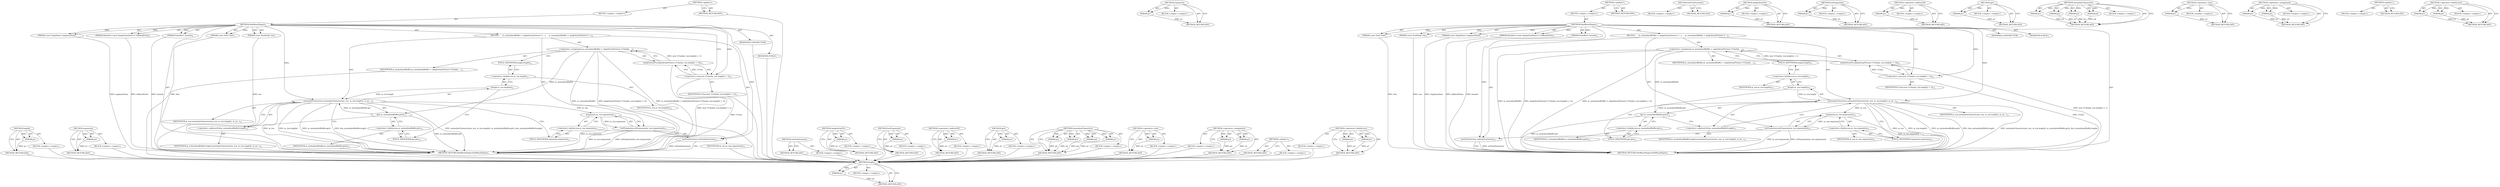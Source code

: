 digraph "&lt;operator&gt;.fieldAccess" {
vulnerable_89 [label=<(METHOD,length)>];
vulnerable_90 [label=<(PARAM,p1)>];
vulnerable_91 [label=<(BLOCK,&lt;empty&gt;,&lt;empty&gt;)>];
vulnerable_92 [label=<(METHOD_RETURN,ANY)>];
vulnerable_110 [label=<(METHOD,expansion)>];
vulnerable_111 [label=<(PARAM,p1)>];
vulnerable_112 [label=<(BLOCK,&lt;empty&gt;,&lt;empty&gt;)>];
vulnerable_113 [label=<(METHOD_RETURN,ANY)>];
vulnerable_6 [label=<(METHOD,&lt;global&gt;)<SUB>1</SUB>>];
vulnerable_7 [label=<(BLOCK,&lt;empty&gt;,&lt;empty&gt;)<SUB>1</SUB>>];
vulnerable_8 [label=<(METHOD,HarfBuzzShaper)<SUB>1</SUB>>];
vulnerable_9 [label=<(PARAM,const Font* font)<SUB>1</SUB>>];
vulnerable_10 [label=<(PARAM,const TextRun&amp; run)<SUB>1</SUB>>];
vulnerable_11 [label=<(PARAM,const GlyphData* emphasisData)<SUB>1</SUB>>];
vulnerable_12 [label=<(PARAM,HashSet&lt;const SimpleFontData*&gt;* fallbackFonts)<SUB>2</SUB>>];
vulnerable_13 [label=<(PARAM,FloatRect* bounds)<SUB>2</SUB>>];
vulnerable_14 [label=<(BLOCK,{
     m_normalizedBuffer = adoptArrayPtr(new U...,{
     m_normalizedBuffer = adoptArrayPtr(new U...)<SUB>10</SUB>>];
vulnerable_15 [label=<(&lt;operator&gt;.assignment,m_normalizedBuffer = adoptArrayPtr(new UChar[m_...)<SUB>11</SUB>>];
vulnerable_16 [label=<(IDENTIFIER,m_normalizedBuffer,m_normalizedBuffer = adoptArrayPtr(new UChar[m_...)<SUB>11</SUB>>];
vulnerable_17 [label=<(adoptArrayPtr,adoptArrayPtr(new UChar[m_run.length() + 1]))<SUB>11</SUB>>];
vulnerable_18 [label=<(&lt;operator&gt;.new,new UChar[m_run.length() + 1])<SUB>11</SUB>>];
vulnerable_19 [label=<(IDENTIFIER,UChar,new UChar[m_run.length() + 1])<SUB>11</SUB>>];
vulnerable_20 [label=<(normalizeCharacters,normalizeCharacters(m_run, m_run.length(), m_no...)<SUB>12</SUB>>];
vulnerable_21 [label=<(IDENTIFIER,m_run,normalizeCharacters(m_run, m_run.length(), m_no...)<SUB>12</SUB>>];
vulnerable_22 [label=<(length,m_run.length())<SUB>12</SUB>>];
vulnerable_23 [label=<(&lt;operator&gt;.fieldAccess,m_run.length)<SUB>12</SUB>>];
vulnerable_24 [label=<(IDENTIFIER,m_run,m_run.length())<SUB>12</SUB>>];
vulnerable_25 [label=<(FIELD_IDENTIFIER,length,length)<SUB>12</SUB>>];
vulnerable_26 [label=<(get,m_normalizedBuffer.get())<SUB>12</SUB>>];
vulnerable_27 [label=<(&lt;operator&gt;.fieldAccess,m_normalizedBuffer.get)<SUB>12</SUB>>];
vulnerable_28 [label=<(IDENTIFIER,m_normalizedBuffer,m_normalizedBuffer.get())<SUB>12</SUB>>];
vulnerable_29 [label=<(FIELD_IDENTIFIER,get,get)<SUB>12</SUB>>];
vulnerable_30 [label=<(&lt;operator&gt;.addressOf,&amp;m_normalizedBufferLength)<SUB>12</SUB>>];
vulnerable_31 [label=<(IDENTIFIER,m_normalizedBufferLength,normalizeCharacters(m_run, m_run.length(), m_no...)<SUB>12</SUB>>];
vulnerable_32 [label=<(setExpansion,setExpansion(m_run.expansion()))<SUB>13</SUB>>];
vulnerable_33 [label=<(expansion,m_run.expansion())<SUB>13</SUB>>];
vulnerable_34 [label=<(&lt;operator&gt;.fieldAccess,m_run.expansion)<SUB>13</SUB>>];
vulnerable_35 [label=<(IDENTIFIER,m_run,m_run.expansion())<SUB>13</SUB>>];
vulnerable_36 [label=<(FIELD_IDENTIFIER,expansion,expansion)<SUB>13</SUB>>];
vulnerable_37 [label=<(setFontFeatures,setFontFeatures())<SUB>14</SUB>>];
vulnerable_38 [label=<(MODIFIER,CONSTRUCTOR)>];
vulnerable_39 [label=<(MODIFIER,PUBLIC)>];
vulnerable_40 [label=<(METHOD_RETURN,HarfBuzzShaper.HarfBuzzShaper)<SUB>1</SUB>>];
vulnerable_42 [label=<(METHOD_RETURN,ANY)<SUB>1</SUB>>];
vulnerable_114 [label=<(METHOD,setFontFeatures)>];
vulnerable_115 [label=<(BLOCK,&lt;empty&gt;,&lt;empty&gt;)>];
vulnerable_116 [label=<(METHOD_RETURN,ANY)>];
vulnerable_74 [label=<(METHOD,adoptArrayPtr)>];
vulnerable_75 [label=<(PARAM,p1)>];
vulnerable_76 [label=<(BLOCK,&lt;empty&gt;,&lt;empty&gt;)>];
vulnerable_77 [label=<(METHOD_RETURN,ANY)>];
vulnerable_106 [label=<(METHOD,setExpansion)>];
vulnerable_107 [label=<(PARAM,p1)>];
vulnerable_108 [label=<(BLOCK,&lt;empty&gt;,&lt;empty&gt;)>];
vulnerable_109 [label=<(METHOD_RETURN,ANY)>];
vulnerable_102 [label=<(METHOD,&lt;operator&gt;.addressOf)>];
vulnerable_103 [label=<(PARAM,p1)>];
vulnerable_104 [label=<(BLOCK,&lt;empty&gt;,&lt;empty&gt;)>];
vulnerable_105 [label=<(METHOD_RETURN,ANY)>];
vulnerable_98 [label=<(METHOD,get)>];
vulnerable_99 [label=<(PARAM,p1)>];
vulnerable_100 [label=<(BLOCK,&lt;empty&gt;,&lt;empty&gt;)>];
vulnerable_101 [label=<(METHOD_RETURN,ANY)>];
vulnerable_82 [label=<(METHOD,normalizeCharacters)>];
vulnerable_83 [label=<(PARAM,p1)>];
vulnerable_84 [label=<(PARAM,p2)>];
vulnerable_85 [label=<(PARAM,p3)>];
vulnerable_86 [label=<(PARAM,p4)>];
vulnerable_87 [label=<(BLOCK,&lt;empty&gt;,&lt;empty&gt;)>];
vulnerable_88 [label=<(METHOD_RETURN,ANY)>];
vulnerable_78 [label=<(METHOD,&lt;operator&gt;.new)>];
vulnerable_79 [label=<(PARAM,p1)>];
vulnerable_80 [label=<(BLOCK,&lt;empty&gt;,&lt;empty&gt;)>];
vulnerable_81 [label=<(METHOD_RETURN,ANY)>];
vulnerable_69 [label=<(METHOD,&lt;operator&gt;.assignment)>];
vulnerable_70 [label=<(PARAM,p1)>];
vulnerable_71 [label=<(PARAM,p2)>];
vulnerable_72 [label=<(BLOCK,&lt;empty&gt;,&lt;empty&gt;)>];
vulnerable_73 [label=<(METHOD_RETURN,ANY)>];
vulnerable_63 [label=<(METHOD,&lt;global&gt;)<SUB>1</SUB>>];
vulnerable_64 [label=<(BLOCK,&lt;empty&gt;,&lt;empty&gt;)>];
vulnerable_65 [label=<(METHOD_RETURN,ANY)>];
vulnerable_93 [label=<(METHOD,&lt;operator&gt;.fieldAccess)>];
vulnerable_94 [label=<(PARAM,p1)>];
vulnerable_95 [label=<(PARAM,p2)>];
vulnerable_96 [label=<(BLOCK,&lt;empty&gt;,&lt;empty&gt;)>];
vulnerable_97 [label=<(METHOD_RETURN,ANY)>];
fixed_89 [label=<(METHOD,length)>];
fixed_90 [label=<(PARAM,p1)>];
fixed_91 [label=<(BLOCK,&lt;empty&gt;,&lt;empty&gt;)>];
fixed_92 [label=<(METHOD_RETURN,ANY)>];
fixed_110 [label=<(METHOD,expansion)>];
fixed_111 [label=<(PARAM,p1)>];
fixed_112 [label=<(BLOCK,&lt;empty&gt;,&lt;empty&gt;)>];
fixed_113 [label=<(METHOD_RETURN,ANY)>];
fixed_6 [label=<(METHOD,&lt;global&gt;)<SUB>1</SUB>>];
fixed_7 [label=<(BLOCK,&lt;empty&gt;,&lt;empty&gt;)<SUB>1</SUB>>];
fixed_8 [label=<(METHOD,HarfBuzzShaper)<SUB>1</SUB>>];
fixed_9 [label=<(PARAM,const Font* font)<SUB>1</SUB>>];
fixed_10 [label=<(PARAM,const TextRun&amp; run)<SUB>1</SUB>>];
fixed_11 [label=<(PARAM,const GlyphData* emphasisData)<SUB>1</SUB>>];
fixed_12 [label=<(PARAM,HashSet&lt;const SimpleFontData*&gt;* fallbackFonts)<SUB>2</SUB>>];
fixed_13 [label=<(PARAM,FloatRect* bounds)<SUB>2</SUB>>];
fixed_14 [label=<(BLOCK,{
     m_normalizedBuffer = adoptArrayPtr(new U...,{
     m_normalizedBuffer = adoptArrayPtr(new U...)<SUB>11</SUB>>];
fixed_15 [label=<(&lt;operator&gt;.assignment,m_normalizedBuffer = adoptArrayPtr(new UChar[m_...)<SUB>12</SUB>>];
fixed_16 [label=<(IDENTIFIER,m_normalizedBuffer,m_normalizedBuffer = adoptArrayPtr(new UChar[m_...)<SUB>12</SUB>>];
fixed_17 [label=<(adoptArrayPtr,adoptArrayPtr(new UChar[m_run.length() + 1]))<SUB>12</SUB>>];
fixed_18 [label=<(&lt;operator&gt;.new,new UChar[m_run.length() + 1])<SUB>12</SUB>>];
fixed_19 [label=<(IDENTIFIER,UChar,new UChar[m_run.length() + 1])<SUB>12</SUB>>];
fixed_20 [label=<(normalizeCharacters,normalizeCharacters(m_run, m_run.length(), m_no...)<SUB>13</SUB>>];
fixed_21 [label=<(IDENTIFIER,m_run,normalizeCharacters(m_run, m_run.length(), m_no...)<SUB>13</SUB>>];
fixed_22 [label=<(length,m_run.length())<SUB>13</SUB>>];
fixed_23 [label=<(&lt;operator&gt;.fieldAccess,m_run.length)<SUB>13</SUB>>];
fixed_24 [label=<(IDENTIFIER,m_run,m_run.length())<SUB>13</SUB>>];
fixed_25 [label=<(FIELD_IDENTIFIER,length,length)<SUB>13</SUB>>];
fixed_26 [label=<(get,m_normalizedBuffer.get())<SUB>13</SUB>>];
fixed_27 [label=<(&lt;operator&gt;.fieldAccess,m_normalizedBuffer.get)<SUB>13</SUB>>];
fixed_28 [label=<(IDENTIFIER,m_normalizedBuffer,m_normalizedBuffer.get())<SUB>13</SUB>>];
fixed_29 [label=<(FIELD_IDENTIFIER,get,get)<SUB>13</SUB>>];
fixed_30 [label=<(&lt;operator&gt;.addressOf,&amp;m_normalizedBufferLength)<SUB>13</SUB>>];
fixed_31 [label=<(IDENTIFIER,m_normalizedBufferLength,normalizeCharacters(m_run, m_run.length(), m_no...)<SUB>13</SUB>>];
fixed_32 [label=<(setExpansion,setExpansion(m_run.expansion()))<SUB>14</SUB>>];
fixed_33 [label=<(expansion,m_run.expansion())<SUB>14</SUB>>];
fixed_34 [label=<(&lt;operator&gt;.fieldAccess,m_run.expansion)<SUB>14</SUB>>];
fixed_35 [label=<(IDENTIFIER,m_run,m_run.expansion())<SUB>14</SUB>>];
fixed_36 [label=<(FIELD_IDENTIFIER,expansion,expansion)<SUB>14</SUB>>];
fixed_37 [label=<(setFontFeatures,setFontFeatures())<SUB>15</SUB>>];
fixed_38 [label=<(MODIFIER,CONSTRUCTOR)>];
fixed_39 [label=<(MODIFIER,PUBLIC)>];
fixed_40 [label=<(METHOD_RETURN,HarfBuzzShaper.HarfBuzzShaper)<SUB>1</SUB>>];
fixed_42 [label=<(METHOD_RETURN,ANY)<SUB>1</SUB>>];
fixed_114 [label=<(METHOD,setFontFeatures)>];
fixed_115 [label=<(BLOCK,&lt;empty&gt;,&lt;empty&gt;)>];
fixed_116 [label=<(METHOD_RETURN,ANY)>];
fixed_74 [label=<(METHOD,adoptArrayPtr)>];
fixed_75 [label=<(PARAM,p1)>];
fixed_76 [label=<(BLOCK,&lt;empty&gt;,&lt;empty&gt;)>];
fixed_77 [label=<(METHOD_RETURN,ANY)>];
fixed_106 [label=<(METHOD,setExpansion)>];
fixed_107 [label=<(PARAM,p1)>];
fixed_108 [label=<(BLOCK,&lt;empty&gt;,&lt;empty&gt;)>];
fixed_109 [label=<(METHOD_RETURN,ANY)>];
fixed_102 [label=<(METHOD,&lt;operator&gt;.addressOf)>];
fixed_103 [label=<(PARAM,p1)>];
fixed_104 [label=<(BLOCK,&lt;empty&gt;,&lt;empty&gt;)>];
fixed_105 [label=<(METHOD_RETURN,ANY)>];
fixed_98 [label=<(METHOD,get)>];
fixed_99 [label=<(PARAM,p1)>];
fixed_100 [label=<(BLOCK,&lt;empty&gt;,&lt;empty&gt;)>];
fixed_101 [label=<(METHOD_RETURN,ANY)>];
fixed_82 [label=<(METHOD,normalizeCharacters)>];
fixed_83 [label=<(PARAM,p1)>];
fixed_84 [label=<(PARAM,p2)>];
fixed_85 [label=<(PARAM,p3)>];
fixed_86 [label=<(PARAM,p4)>];
fixed_87 [label=<(BLOCK,&lt;empty&gt;,&lt;empty&gt;)>];
fixed_88 [label=<(METHOD_RETURN,ANY)>];
fixed_78 [label=<(METHOD,&lt;operator&gt;.new)>];
fixed_79 [label=<(PARAM,p1)>];
fixed_80 [label=<(BLOCK,&lt;empty&gt;,&lt;empty&gt;)>];
fixed_81 [label=<(METHOD_RETURN,ANY)>];
fixed_69 [label=<(METHOD,&lt;operator&gt;.assignment)>];
fixed_70 [label=<(PARAM,p1)>];
fixed_71 [label=<(PARAM,p2)>];
fixed_72 [label=<(BLOCK,&lt;empty&gt;,&lt;empty&gt;)>];
fixed_73 [label=<(METHOD_RETURN,ANY)>];
fixed_63 [label=<(METHOD,&lt;global&gt;)<SUB>1</SUB>>];
fixed_64 [label=<(BLOCK,&lt;empty&gt;,&lt;empty&gt;)>];
fixed_65 [label=<(METHOD_RETURN,ANY)>];
fixed_93 [label=<(METHOD,&lt;operator&gt;.fieldAccess)>];
fixed_94 [label=<(PARAM,p1)>];
fixed_95 [label=<(PARAM,p2)>];
fixed_96 [label=<(BLOCK,&lt;empty&gt;,&lt;empty&gt;)>];
fixed_97 [label=<(METHOD_RETURN,ANY)>];
vulnerable_89 -> vulnerable_90  [key=0, label="AST: "];
vulnerable_89 -> vulnerable_90  [key=1, label="DDG: "];
vulnerable_89 -> vulnerable_91  [key=0, label="AST: "];
vulnerable_89 -> vulnerable_92  [key=0, label="AST: "];
vulnerable_89 -> vulnerable_92  [key=1, label="CFG: "];
vulnerable_90 -> vulnerable_92  [key=0, label="DDG: p1"];
vulnerable_91 -> fixed_89  [key=0];
vulnerable_92 -> fixed_89  [key=0];
vulnerable_110 -> vulnerable_111  [key=0, label="AST: "];
vulnerable_110 -> vulnerable_111  [key=1, label="DDG: "];
vulnerable_110 -> vulnerable_112  [key=0, label="AST: "];
vulnerable_110 -> vulnerable_113  [key=0, label="AST: "];
vulnerable_110 -> vulnerable_113  [key=1, label="CFG: "];
vulnerable_111 -> vulnerable_113  [key=0, label="DDG: p1"];
vulnerable_112 -> fixed_89  [key=0];
vulnerable_113 -> fixed_89  [key=0];
vulnerable_6 -> vulnerable_7  [key=0, label="AST: "];
vulnerable_6 -> vulnerable_42  [key=0, label="AST: "];
vulnerable_6 -> vulnerable_42  [key=1, label="CFG: "];
vulnerable_7 -> vulnerable_8  [key=0, label="AST: "];
vulnerable_8 -> vulnerable_9  [key=0, label="AST: "];
vulnerable_8 -> vulnerable_9  [key=1, label="DDG: "];
vulnerable_8 -> vulnerable_10  [key=0, label="AST: "];
vulnerable_8 -> vulnerable_10  [key=1, label="DDG: "];
vulnerable_8 -> vulnerable_11  [key=0, label="AST: "];
vulnerable_8 -> vulnerable_11  [key=1, label="DDG: "];
vulnerable_8 -> vulnerable_12  [key=0, label="AST: "];
vulnerable_8 -> vulnerable_12  [key=1, label="DDG: "];
vulnerable_8 -> vulnerable_13  [key=0, label="AST: "];
vulnerable_8 -> vulnerable_13  [key=1, label="DDG: "];
vulnerable_8 -> vulnerable_14  [key=0, label="AST: "];
vulnerable_8 -> vulnerable_38  [key=0, label="AST: "];
vulnerable_8 -> vulnerable_39  [key=0, label="AST: "];
vulnerable_8 -> vulnerable_40  [key=0, label="AST: "];
vulnerable_8 -> vulnerable_18  [key=0, label="CFG: "];
vulnerable_8 -> vulnerable_18  [key=1, label="DDG: "];
vulnerable_8 -> vulnerable_37  [key=0, label="DDG: "];
vulnerable_8 -> vulnerable_20  [key=0, label="DDG: "];
vulnerable_9 -> vulnerable_40  [key=0, label="DDG: font"];
vulnerable_10 -> vulnerable_40  [key=0, label="DDG: run"];
vulnerable_11 -> vulnerable_40  [key=0, label="DDG: emphasisData"];
vulnerable_12 -> vulnerable_40  [key=0, label="DDG: fallbackFonts"];
vulnerable_13 -> vulnerable_40  [key=0, label="DDG: bounds"];
vulnerable_14 -> vulnerable_15  [key=0, label="AST: "];
vulnerable_14 -> vulnerable_20  [key=0, label="AST: "];
vulnerable_14 -> vulnerable_32  [key=0, label="AST: "];
vulnerable_14 -> vulnerable_37  [key=0, label="AST: "];
vulnerable_15 -> vulnerable_16  [key=0, label="AST: "];
vulnerable_15 -> vulnerable_17  [key=0, label="AST: "];
vulnerable_15 -> vulnerable_25  [key=0, label="CFG: "];
vulnerable_15 -> vulnerable_40  [key=0, label="DDG: m_normalizedBuffer"];
vulnerable_15 -> vulnerable_40  [key=1, label="DDG: adoptArrayPtr(new UChar[m_run.length() + 1])"];
vulnerable_15 -> vulnerable_40  [key=2, label="DDG: m_normalizedBuffer = adoptArrayPtr(new UChar[m_run.length() + 1])"];
vulnerable_15 -> vulnerable_26  [key=0, label="DDG: m_normalizedBuffer"];
vulnerable_16 -> fixed_89  [key=0];
vulnerable_17 -> vulnerable_18  [key=0, label="AST: "];
vulnerable_17 -> vulnerable_15  [key=0, label="CFG: "];
vulnerable_17 -> vulnerable_15  [key=1, label="DDG: new UChar[m_run.length() + 1]"];
vulnerable_17 -> vulnerable_40  [key=0, label="DDG: new UChar[m_run.length() + 1]"];
vulnerable_18 -> vulnerable_19  [key=0, label="AST: "];
vulnerable_18 -> vulnerable_17  [key=0, label="CFG: "];
vulnerable_18 -> vulnerable_17  [key=1, label="DDG: UChar"];
vulnerable_18 -> vulnerable_40  [key=0, label="DDG: UChar"];
vulnerable_19 -> fixed_89  [key=0];
vulnerable_20 -> vulnerable_21  [key=0, label="AST: "];
vulnerable_20 -> vulnerable_22  [key=0, label="AST: "];
vulnerable_20 -> vulnerable_26  [key=0, label="AST: "];
vulnerable_20 -> vulnerable_30  [key=0, label="AST: "];
vulnerable_20 -> vulnerable_36  [key=0, label="CFG: "];
vulnerable_20 -> vulnerable_40  [key=0, label="DDG: m_run"];
vulnerable_20 -> vulnerable_40  [key=1, label="DDG: m_run.length()"];
vulnerable_20 -> vulnerable_40  [key=2, label="DDG: m_normalizedBuffer.get()"];
vulnerable_20 -> vulnerable_40  [key=3, label="DDG: &amp;m_normalizedBufferLength"];
vulnerable_20 -> vulnerable_40  [key=4, label="DDG: normalizeCharacters(m_run, m_run.length(), m_normalizedBuffer.get(), &amp;m_normalizedBufferLength)"];
vulnerable_20 -> vulnerable_33  [key=0, label="DDG: m_run"];
vulnerable_21 -> fixed_89  [key=0];
vulnerable_22 -> vulnerable_23  [key=0, label="AST: "];
vulnerable_22 -> vulnerable_29  [key=0, label="CFG: "];
vulnerable_22 -> vulnerable_20  [key=0, label="DDG: m_run.length"];
vulnerable_23 -> vulnerable_24  [key=0, label="AST: "];
vulnerable_23 -> vulnerable_25  [key=0, label="AST: "];
vulnerable_23 -> vulnerable_22  [key=0, label="CFG: "];
vulnerable_24 -> fixed_89  [key=0];
vulnerable_25 -> vulnerable_23  [key=0, label="CFG: "];
vulnerable_26 -> vulnerable_27  [key=0, label="AST: "];
vulnerable_26 -> vulnerable_30  [key=0, label="CFG: "];
vulnerable_26 -> vulnerable_40  [key=0, label="DDG: m_normalizedBuffer.get"];
vulnerable_26 -> vulnerable_20  [key=0, label="DDG: m_normalizedBuffer.get"];
vulnerable_27 -> vulnerable_28  [key=0, label="AST: "];
vulnerable_27 -> vulnerable_29  [key=0, label="AST: "];
vulnerable_27 -> vulnerable_26  [key=0, label="CFG: "];
vulnerable_28 -> fixed_89  [key=0];
vulnerable_29 -> vulnerable_27  [key=0, label="CFG: "];
vulnerable_30 -> vulnerable_31  [key=0, label="AST: "];
vulnerable_30 -> vulnerable_20  [key=0, label="CFG: "];
vulnerable_31 -> fixed_89  [key=0];
vulnerable_32 -> vulnerable_33  [key=0, label="AST: "];
vulnerable_32 -> vulnerable_37  [key=0, label="CFG: "];
vulnerable_32 -> vulnerable_40  [key=0, label="DDG: m_run.expansion()"];
vulnerable_32 -> vulnerable_40  [key=1, label="DDG: setExpansion(m_run.expansion())"];
vulnerable_33 -> vulnerable_34  [key=0, label="AST: "];
vulnerable_33 -> vulnerable_32  [key=0, label="CFG: "];
vulnerable_33 -> vulnerable_32  [key=1, label="DDG: m_run.expansion"];
vulnerable_33 -> vulnerable_40  [key=0, label="DDG: m_run.expansion"];
vulnerable_34 -> vulnerable_35  [key=0, label="AST: "];
vulnerable_34 -> vulnerable_36  [key=0, label="AST: "];
vulnerable_34 -> vulnerable_33  [key=0, label="CFG: "];
vulnerable_35 -> fixed_89  [key=0];
vulnerable_36 -> vulnerable_34  [key=0, label="CFG: "];
vulnerable_37 -> vulnerable_40  [key=0, label="CFG: "];
vulnerable_37 -> vulnerable_40  [key=1, label="DDG: setFontFeatures()"];
vulnerable_38 -> fixed_89  [key=0];
vulnerable_39 -> fixed_89  [key=0];
vulnerable_40 -> fixed_89  [key=0];
vulnerable_42 -> fixed_89  [key=0];
vulnerable_114 -> vulnerable_115  [key=0, label="AST: "];
vulnerable_114 -> vulnerable_116  [key=0, label="AST: "];
vulnerable_114 -> vulnerable_116  [key=1, label="CFG: "];
vulnerable_115 -> fixed_89  [key=0];
vulnerable_116 -> fixed_89  [key=0];
vulnerable_74 -> vulnerable_75  [key=0, label="AST: "];
vulnerable_74 -> vulnerable_75  [key=1, label="DDG: "];
vulnerable_74 -> vulnerable_76  [key=0, label="AST: "];
vulnerable_74 -> vulnerable_77  [key=0, label="AST: "];
vulnerable_74 -> vulnerable_77  [key=1, label="CFG: "];
vulnerable_75 -> vulnerable_77  [key=0, label="DDG: p1"];
vulnerable_76 -> fixed_89  [key=0];
vulnerable_77 -> fixed_89  [key=0];
vulnerable_106 -> vulnerable_107  [key=0, label="AST: "];
vulnerable_106 -> vulnerable_107  [key=1, label="DDG: "];
vulnerable_106 -> vulnerable_108  [key=0, label="AST: "];
vulnerable_106 -> vulnerable_109  [key=0, label="AST: "];
vulnerable_106 -> vulnerable_109  [key=1, label="CFG: "];
vulnerable_107 -> vulnerable_109  [key=0, label="DDG: p1"];
vulnerable_108 -> fixed_89  [key=0];
vulnerable_109 -> fixed_89  [key=0];
vulnerable_102 -> vulnerable_103  [key=0, label="AST: "];
vulnerable_102 -> vulnerable_103  [key=1, label="DDG: "];
vulnerable_102 -> vulnerable_104  [key=0, label="AST: "];
vulnerable_102 -> vulnerable_105  [key=0, label="AST: "];
vulnerable_102 -> vulnerable_105  [key=1, label="CFG: "];
vulnerable_103 -> vulnerable_105  [key=0, label="DDG: p1"];
vulnerable_104 -> fixed_89  [key=0];
vulnerable_105 -> fixed_89  [key=0];
vulnerable_98 -> vulnerable_99  [key=0, label="AST: "];
vulnerable_98 -> vulnerable_99  [key=1, label="DDG: "];
vulnerable_98 -> vulnerable_100  [key=0, label="AST: "];
vulnerable_98 -> vulnerable_101  [key=0, label="AST: "];
vulnerable_98 -> vulnerable_101  [key=1, label="CFG: "];
vulnerable_99 -> vulnerable_101  [key=0, label="DDG: p1"];
vulnerable_100 -> fixed_89  [key=0];
vulnerable_101 -> fixed_89  [key=0];
vulnerable_82 -> vulnerable_83  [key=0, label="AST: "];
vulnerable_82 -> vulnerable_83  [key=1, label="DDG: "];
vulnerable_82 -> vulnerable_87  [key=0, label="AST: "];
vulnerable_82 -> vulnerable_84  [key=0, label="AST: "];
vulnerable_82 -> vulnerable_84  [key=1, label="DDG: "];
vulnerable_82 -> vulnerable_88  [key=0, label="AST: "];
vulnerable_82 -> vulnerable_88  [key=1, label="CFG: "];
vulnerable_82 -> vulnerable_85  [key=0, label="AST: "];
vulnerable_82 -> vulnerable_85  [key=1, label="DDG: "];
vulnerable_82 -> vulnerable_86  [key=0, label="AST: "];
vulnerable_82 -> vulnerable_86  [key=1, label="DDG: "];
vulnerable_83 -> vulnerable_88  [key=0, label="DDG: p1"];
vulnerable_84 -> vulnerable_88  [key=0, label="DDG: p2"];
vulnerable_85 -> vulnerable_88  [key=0, label="DDG: p3"];
vulnerable_86 -> vulnerable_88  [key=0, label="DDG: p4"];
vulnerable_87 -> fixed_89  [key=0];
vulnerable_88 -> fixed_89  [key=0];
vulnerable_78 -> vulnerable_79  [key=0, label="AST: "];
vulnerable_78 -> vulnerable_79  [key=1, label="DDG: "];
vulnerable_78 -> vulnerable_80  [key=0, label="AST: "];
vulnerable_78 -> vulnerable_81  [key=0, label="AST: "];
vulnerable_78 -> vulnerable_81  [key=1, label="CFG: "];
vulnerable_79 -> vulnerable_81  [key=0, label="DDG: p1"];
vulnerable_80 -> fixed_89  [key=0];
vulnerable_81 -> fixed_89  [key=0];
vulnerable_69 -> vulnerable_70  [key=0, label="AST: "];
vulnerable_69 -> vulnerable_70  [key=1, label="DDG: "];
vulnerable_69 -> vulnerable_72  [key=0, label="AST: "];
vulnerable_69 -> vulnerable_71  [key=0, label="AST: "];
vulnerable_69 -> vulnerable_71  [key=1, label="DDG: "];
vulnerable_69 -> vulnerable_73  [key=0, label="AST: "];
vulnerable_69 -> vulnerable_73  [key=1, label="CFG: "];
vulnerable_70 -> vulnerable_73  [key=0, label="DDG: p1"];
vulnerable_71 -> vulnerable_73  [key=0, label="DDG: p2"];
vulnerable_72 -> fixed_89  [key=0];
vulnerable_73 -> fixed_89  [key=0];
vulnerable_63 -> vulnerable_64  [key=0, label="AST: "];
vulnerable_63 -> vulnerable_65  [key=0, label="AST: "];
vulnerable_63 -> vulnerable_65  [key=1, label="CFG: "];
vulnerable_64 -> fixed_89  [key=0];
vulnerable_65 -> fixed_89  [key=0];
vulnerable_93 -> vulnerable_94  [key=0, label="AST: "];
vulnerable_93 -> vulnerable_94  [key=1, label="DDG: "];
vulnerable_93 -> vulnerable_96  [key=0, label="AST: "];
vulnerable_93 -> vulnerable_95  [key=0, label="AST: "];
vulnerable_93 -> vulnerable_95  [key=1, label="DDG: "];
vulnerable_93 -> vulnerable_97  [key=0, label="AST: "];
vulnerable_93 -> vulnerable_97  [key=1, label="CFG: "];
vulnerable_94 -> vulnerable_97  [key=0, label="DDG: p1"];
vulnerable_95 -> vulnerable_97  [key=0, label="DDG: p2"];
vulnerable_96 -> fixed_89  [key=0];
vulnerable_97 -> fixed_89  [key=0];
fixed_89 -> fixed_90  [key=0, label="AST: "];
fixed_89 -> fixed_90  [key=1, label="DDG: "];
fixed_89 -> fixed_91  [key=0, label="AST: "];
fixed_89 -> fixed_92  [key=0, label="AST: "];
fixed_89 -> fixed_92  [key=1, label="CFG: "];
fixed_90 -> fixed_92  [key=0, label="DDG: p1"];
fixed_110 -> fixed_111  [key=0, label="AST: "];
fixed_110 -> fixed_111  [key=1, label="DDG: "];
fixed_110 -> fixed_112  [key=0, label="AST: "];
fixed_110 -> fixed_113  [key=0, label="AST: "];
fixed_110 -> fixed_113  [key=1, label="CFG: "];
fixed_111 -> fixed_113  [key=0, label="DDG: p1"];
fixed_6 -> fixed_7  [key=0, label="AST: "];
fixed_6 -> fixed_42  [key=0, label="AST: "];
fixed_6 -> fixed_42  [key=1, label="CFG: "];
fixed_7 -> fixed_8  [key=0, label="AST: "];
fixed_8 -> fixed_9  [key=0, label="AST: "];
fixed_8 -> fixed_9  [key=1, label="DDG: "];
fixed_8 -> fixed_10  [key=0, label="AST: "];
fixed_8 -> fixed_10  [key=1, label="DDG: "];
fixed_8 -> fixed_11  [key=0, label="AST: "];
fixed_8 -> fixed_11  [key=1, label="DDG: "];
fixed_8 -> fixed_12  [key=0, label="AST: "];
fixed_8 -> fixed_12  [key=1, label="DDG: "];
fixed_8 -> fixed_13  [key=0, label="AST: "];
fixed_8 -> fixed_13  [key=1, label="DDG: "];
fixed_8 -> fixed_14  [key=0, label="AST: "];
fixed_8 -> fixed_38  [key=0, label="AST: "];
fixed_8 -> fixed_39  [key=0, label="AST: "];
fixed_8 -> fixed_40  [key=0, label="AST: "];
fixed_8 -> fixed_18  [key=0, label="CFG: "];
fixed_8 -> fixed_18  [key=1, label="DDG: "];
fixed_8 -> fixed_37  [key=0, label="DDG: "];
fixed_8 -> fixed_20  [key=0, label="DDG: "];
fixed_9 -> fixed_40  [key=0, label="DDG: font"];
fixed_10 -> fixed_40  [key=0, label="DDG: run"];
fixed_11 -> fixed_40  [key=0, label="DDG: emphasisData"];
fixed_12 -> fixed_40  [key=0, label="DDG: fallbackFonts"];
fixed_13 -> fixed_40  [key=0, label="DDG: bounds"];
fixed_14 -> fixed_15  [key=0, label="AST: "];
fixed_14 -> fixed_20  [key=0, label="AST: "];
fixed_14 -> fixed_32  [key=0, label="AST: "];
fixed_14 -> fixed_37  [key=0, label="AST: "];
fixed_15 -> fixed_16  [key=0, label="AST: "];
fixed_15 -> fixed_17  [key=0, label="AST: "];
fixed_15 -> fixed_25  [key=0, label="CFG: "];
fixed_15 -> fixed_40  [key=0, label="DDG: m_normalizedBuffer"];
fixed_15 -> fixed_40  [key=1, label="DDG: adoptArrayPtr(new UChar[m_run.length() + 1])"];
fixed_15 -> fixed_40  [key=2, label="DDG: m_normalizedBuffer = adoptArrayPtr(new UChar[m_run.length() + 1])"];
fixed_15 -> fixed_26  [key=0, label="DDG: m_normalizedBuffer"];
fixed_17 -> fixed_18  [key=0, label="AST: "];
fixed_17 -> fixed_15  [key=0, label="CFG: "];
fixed_17 -> fixed_15  [key=1, label="DDG: new UChar[m_run.length() + 1]"];
fixed_17 -> fixed_40  [key=0, label="DDG: new UChar[m_run.length() + 1]"];
fixed_18 -> fixed_19  [key=0, label="AST: "];
fixed_18 -> fixed_17  [key=0, label="CFG: "];
fixed_18 -> fixed_17  [key=1, label="DDG: UChar"];
fixed_18 -> fixed_40  [key=0, label="DDG: UChar"];
fixed_20 -> fixed_21  [key=0, label="AST: "];
fixed_20 -> fixed_22  [key=0, label="AST: "];
fixed_20 -> fixed_26  [key=0, label="AST: "];
fixed_20 -> fixed_30  [key=0, label="AST: "];
fixed_20 -> fixed_36  [key=0, label="CFG: "];
fixed_20 -> fixed_40  [key=0, label="DDG: m_run"];
fixed_20 -> fixed_40  [key=1, label="DDG: m_run.length()"];
fixed_20 -> fixed_40  [key=2, label="DDG: m_normalizedBuffer.get()"];
fixed_20 -> fixed_40  [key=3, label="DDG: &amp;m_normalizedBufferLength"];
fixed_20 -> fixed_40  [key=4, label="DDG: normalizeCharacters(m_run, m_run.length(), m_normalizedBuffer.get(), &amp;m_normalizedBufferLength)"];
fixed_20 -> fixed_33  [key=0, label="DDG: m_run"];
fixed_22 -> fixed_23  [key=0, label="AST: "];
fixed_22 -> fixed_29  [key=0, label="CFG: "];
fixed_22 -> fixed_20  [key=0, label="DDG: m_run.length"];
fixed_23 -> fixed_24  [key=0, label="AST: "];
fixed_23 -> fixed_25  [key=0, label="AST: "];
fixed_23 -> fixed_22  [key=0, label="CFG: "];
fixed_25 -> fixed_23  [key=0, label="CFG: "];
fixed_26 -> fixed_27  [key=0, label="AST: "];
fixed_26 -> fixed_30  [key=0, label="CFG: "];
fixed_26 -> fixed_40  [key=0, label="DDG: m_normalizedBuffer.get"];
fixed_26 -> fixed_20  [key=0, label="DDG: m_normalizedBuffer.get"];
fixed_27 -> fixed_28  [key=0, label="AST: "];
fixed_27 -> fixed_29  [key=0, label="AST: "];
fixed_27 -> fixed_26  [key=0, label="CFG: "];
fixed_29 -> fixed_27  [key=0, label="CFG: "];
fixed_30 -> fixed_31  [key=0, label="AST: "];
fixed_30 -> fixed_20  [key=0, label="CFG: "];
fixed_32 -> fixed_33  [key=0, label="AST: "];
fixed_32 -> fixed_37  [key=0, label="CFG: "];
fixed_32 -> fixed_40  [key=0, label="DDG: m_run.expansion()"];
fixed_32 -> fixed_40  [key=1, label="DDG: setExpansion(m_run.expansion())"];
fixed_33 -> fixed_34  [key=0, label="AST: "];
fixed_33 -> fixed_32  [key=0, label="CFG: "];
fixed_33 -> fixed_32  [key=1, label="DDG: m_run.expansion"];
fixed_33 -> fixed_40  [key=0, label="DDG: m_run.expansion"];
fixed_34 -> fixed_35  [key=0, label="AST: "];
fixed_34 -> fixed_36  [key=0, label="AST: "];
fixed_34 -> fixed_33  [key=0, label="CFG: "];
fixed_36 -> fixed_34  [key=0, label="CFG: "];
fixed_37 -> fixed_40  [key=0, label="CFG: "];
fixed_37 -> fixed_40  [key=1, label="DDG: setFontFeatures()"];
fixed_114 -> fixed_115  [key=0, label="AST: "];
fixed_114 -> fixed_116  [key=0, label="AST: "];
fixed_114 -> fixed_116  [key=1, label="CFG: "];
fixed_74 -> fixed_75  [key=0, label="AST: "];
fixed_74 -> fixed_75  [key=1, label="DDG: "];
fixed_74 -> fixed_76  [key=0, label="AST: "];
fixed_74 -> fixed_77  [key=0, label="AST: "];
fixed_74 -> fixed_77  [key=1, label="CFG: "];
fixed_75 -> fixed_77  [key=0, label="DDG: p1"];
fixed_106 -> fixed_107  [key=0, label="AST: "];
fixed_106 -> fixed_107  [key=1, label="DDG: "];
fixed_106 -> fixed_108  [key=0, label="AST: "];
fixed_106 -> fixed_109  [key=0, label="AST: "];
fixed_106 -> fixed_109  [key=1, label="CFG: "];
fixed_107 -> fixed_109  [key=0, label="DDG: p1"];
fixed_102 -> fixed_103  [key=0, label="AST: "];
fixed_102 -> fixed_103  [key=1, label="DDG: "];
fixed_102 -> fixed_104  [key=0, label="AST: "];
fixed_102 -> fixed_105  [key=0, label="AST: "];
fixed_102 -> fixed_105  [key=1, label="CFG: "];
fixed_103 -> fixed_105  [key=0, label="DDG: p1"];
fixed_98 -> fixed_99  [key=0, label="AST: "];
fixed_98 -> fixed_99  [key=1, label="DDG: "];
fixed_98 -> fixed_100  [key=0, label="AST: "];
fixed_98 -> fixed_101  [key=0, label="AST: "];
fixed_98 -> fixed_101  [key=1, label="CFG: "];
fixed_99 -> fixed_101  [key=0, label="DDG: p1"];
fixed_82 -> fixed_83  [key=0, label="AST: "];
fixed_82 -> fixed_83  [key=1, label="DDG: "];
fixed_82 -> fixed_87  [key=0, label="AST: "];
fixed_82 -> fixed_84  [key=0, label="AST: "];
fixed_82 -> fixed_84  [key=1, label="DDG: "];
fixed_82 -> fixed_88  [key=0, label="AST: "];
fixed_82 -> fixed_88  [key=1, label="CFG: "];
fixed_82 -> fixed_85  [key=0, label="AST: "];
fixed_82 -> fixed_85  [key=1, label="DDG: "];
fixed_82 -> fixed_86  [key=0, label="AST: "];
fixed_82 -> fixed_86  [key=1, label="DDG: "];
fixed_83 -> fixed_88  [key=0, label="DDG: p1"];
fixed_84 -> fixed_88  [key=0, label="DDG: p2"];
fixed_85 -> fixed_88  [key=0, label="DDG: p3"];
fixed_86 -> fixed_88  [key=0, label="DDG: p4"];
fixed_78 -> fixed_79  [key=0, label="AST: "];
fixed_78 -> fixed_79  [key=1, label="DDG: "];
fixed_78 -> fixed_80  [key=0, label="AST: "];
fixed_78 -> fixed_81  [key=0, label="AST: "];
fixed_78 -> fixed_81  [key=1, label="CFG: "];
fixed_79 -> fixed_81  [key=0, label="DDG: p1"];
fixed_69 -> fixed_70  [key=0, label="AST: "];
fixed_69 -> fixed_70  [key=1, label="DDG: "];
fixed_69 -> fixed_72  [key=0, label="AST: "];
fixed_69 -> fixed_71  [key=0, label="AST: "];
fixed_69 -> fixed_71  [key=1, label="DDG: "];
fixed_69 -> fixed_73  [key=0, label="AST: "];
fixed_69 -> fixed_73  [key=1, label="CFG: "];
fixed_70 -> fixed_73  [key=0, label="DDG: p1"];
fixed_71 -> fixed_73  [key=0, label="DDG: p2"];
fixed_63 -> fixed_64  [key=0, label="AST: "];
fixed_63 -> fixed_65  [key=0, label="AST: "];
fixed_63 -> fixed_65  [key=1, label="CFG: "];
fixed_93 -> fixed_94  [key=0, label="AST: "];
fixed_93 -> fixed_94  [key=1, label="DDG: "];
fixed_93 -> fixed_96  [key=0, label="AST: "];
fixed_93 -> fixed_95  [key=0, label="AST: "];
fixed_93 -> fixed_95  [key=1, label="DDG: "];
fixed_93 -> fixed_97  [key=0, label="AST: "];
fixed_93 -> fixed_97  [key=1, label="CFG: "];
fixed_94 -> fixed_97  [key=0, label="DDG: p1"];
fixed_95 -> fixed_97  [key=0, label="DDG: p2"];
}
